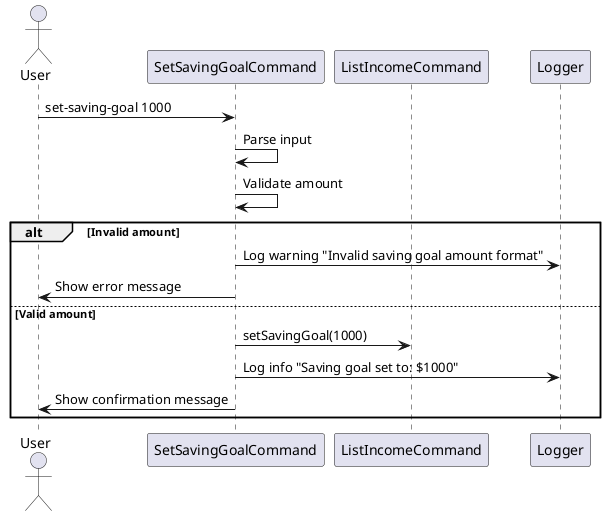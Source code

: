 @startuml
actor User
participant "SetSavingGoalCommand" as SSG
participant "ListIncomeCommand" as LIC
participant "Logger" as Log

User -> SSG : set-saving-goal 1000
SSG -> SSG : Parse input
SSG -> SSG : Validate amount
alt Invalid amount
    SSG -> Log : Log warning "Invalid saving goal amount format"
    SSG -> User : Show error message
else Valid amount
    SSG -> LIC : setSavingGoal(1000)
    SSG -> Log : Log info "Saving goal set to: $1000"
    SSG -> User : Show confirmation message
end

@enduml
